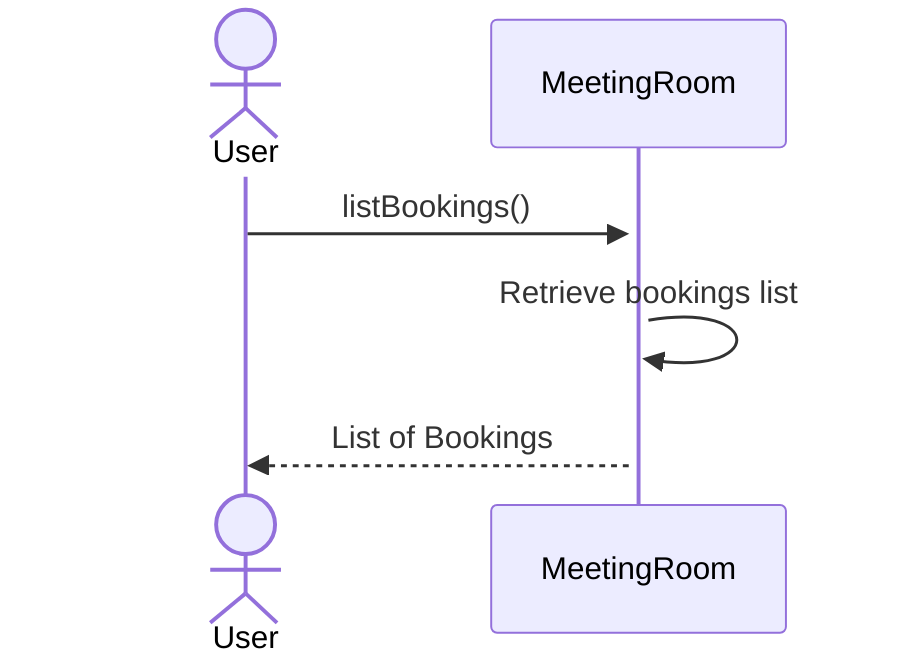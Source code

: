 sequenceDiagram
    actor User

    %% Flow 3: Viewing Reservations
    User->>+MeetingRoom: listBookings()
    MeetingRoom->>MeetingRoom: Retrieve bookings list
    MeetingRoom-->>User: List of Bookings